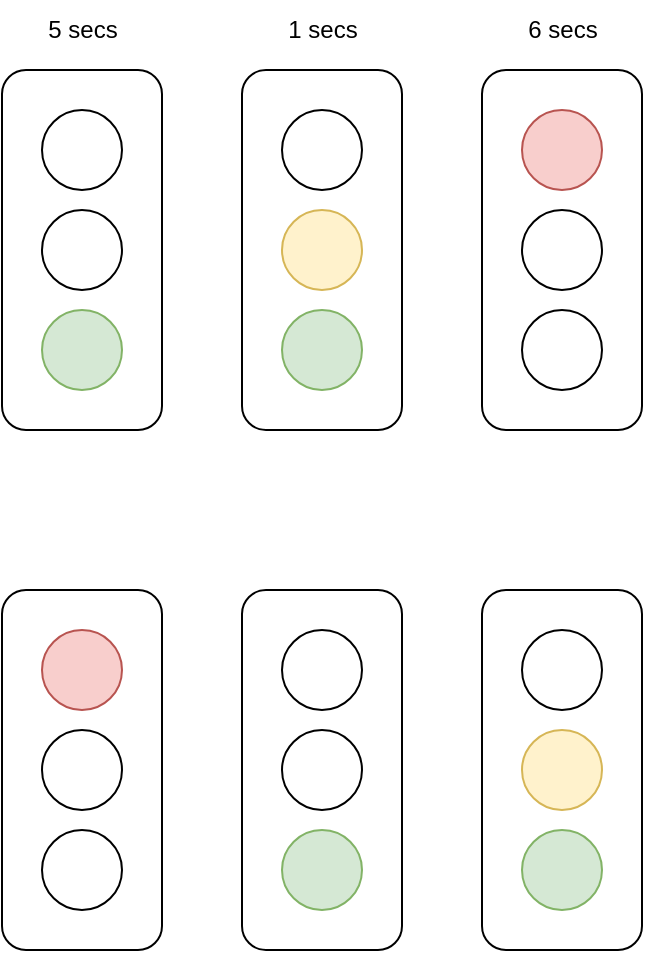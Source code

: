 <mxfile version="21.1.2" type="device">
  <diagram name="Pagina-1" id="zqDVRABl0oWVq-yWbJtv">
    <mxGraphModel dx="1434" dy="878" grid="1" gridSize="10" guides="1" tooltips="1" connect="1" arrows="1" fold="1" page="1" pageScale="1" pageWidth="1169" pageHeight="827" math="0" shadow="0">
      <root>
        <mxCell id="0" />
        <mxCell id="1" parent="0" />
        <mxCell id="7u8_g1AcbKTi1AhG3o0l-5" value="" style="rounded=1;whiteSpace=wrap;html=1;fillColor=none;" vertex="1" parent="1">
          <mxGeometry x="620" y="300" width="80" height="180" as="geometry" />
        </mxCell>
        <mxCell id="7u8_g1AcbKTi1AhG3o0l-6" value="" style="rounded=1;whiteSpace=wrap;html=1;fillColor=none;" vertex="1" parent="1">
          <mxGeometry x="740" y="300" width="80" height="180" as="geometry" />
        </mxCell>
        <mxCell id="7u8_g1AcbKTi1AhG3o0l-4" value="" style="rounded=1;whiteSpace=wrap;html=1;fillColor=none;" vertex="1" parent="1">
          <mxGeometry x="500" y="300" width="80" height="180" as="geometry" />
        </mxCell>
        <mxCell id="aSDOc75gLDM4C7DKzFp4-1" value="" style="ellipse;whiteSpace=wrap;html=1;aspect=fixed;fillColor=#d5e8d4;strokeColor=#82b366;" parent="1" vertex="1">
          <mxGeometry x="520" y="420" width="40" height="40" as="geometry" />
        </mxCell>
        <mxCell id="aSDOc75gLDM4C7DKzFp4-2" value="" style="ellipse;whiteSpace=wrap;html=1;aspect=fixed;" parent="1" vertex="1">
          <mxGeometry x="520" y="370" width="40" height="40" as="geometry" />
        </mxCell>
        <mxCell id="aSDOc75gLDM4C7DKzFp4-3" value="" style="ellipse;whiteSpace=wrap;html=1;aspect=fixed;" parent="1" vertex="1">
          <mxGeometry x="520" y="320" width="40" height="40" as="geometry" />
        </mxCell>
        <mxCell id="aSDOc75gLDM4C7DKzFp4-4" value="" style="ellipse;whiteSpace=wrap;html=1;aspect=fixed;fillColor=#d5e8d4;strokeColor=#82b366;" parent="1" vertex="1">
          <mxGeometry x="640" y="420" width="40" height="40" as="geometry" />
        </mxCell>
        <mxCell id="aSDOc75gLDM4C7DKzFp4-5" value="" style="ellipse;whiteSpace=wrap;html=1;aspect=fixed;fillColor=#fff2cc;strokeColor=#d6b656;" parent="1" vertex="1">
          <mxGeometry x="640" y="370" width="40" height="40" as="geometry" />
        </mxCell>
        <mxCell id="aSDOc75gLDM4C7DKzFp4-6" value="" style="ellipse;whiteSpace=wrap;html=1;aspect=fixed;" parent="1" vertex="1">
          <mxGeometry x="640" y="320" width="40" height="40" as="geometry" />
        </mxCell>
        <mxCell id="aSDOc75gLDM4C7DKzFp4-9" value="" style="ellipse;whiteSpace=wrap;html=1;aspect=fixed;fillColor=#f8cecc;strokeColor=#b85450;" parent="1" vertex="1">
          <mxGeometry x="760" y="320" width="40" height="40" as="geometry" />
        </mxCell>
        <mxCell id="aSDOc75gLDM4C7DKzFp4-10" value="" style="ellipse;whiteSpace=wrap;html=1;aspect=fixed;" parent="1" vertex="1">
          <mxGeometry x="760" y="370" width="40" height="40" as="geometry" />
        </mxCell>
        <mxCell id="aSDOc75gLDM4C7DKzFp4-11" value="" style="ellipse;whiteSpace=wrap;html=1;aspect=fixed;" parent="1" vertex="1">
          <mxGeometry x="760" y="420" width="40" height="40" as="geometry" />
        </mxCell>
        <mxCell id="7u8_g1AcbKTi1AhG3o0l-1" value="5 secs" style="text;html=1;align=center;verticalAlign=middle;resizable=0;points=[];autosize=1;strokeColor=none;fillColor=none;" vertex="1" parent="1">
          <mxGeometry x="510" y="265" width="60" height="30" as="geometry" />
        </mxCell>
        <mxCell id="7u8_g1AcbKTi1AhG3o0l-2" value="1 secs" style="text;html=1;align=center;verticalAlign=middle;resizable=0;points=[];autosize=1;strokeColor=none;fillColor=none;" vertex="1" parent="1">
          <mxGeometry x="630" y="265" width="60" height="30" as="geometry" />
        </mxCell>
        <mxCell id="7u8_g1AcbKTi1AhG3o0l-3" value="6 secs" style="text;html=1;align=center;verticalAlign=middle;resizable=0;points=[];autosize=1;strokeColor=none;fillColor=none;" vertex="1" parent="1">
          <mxGeometry x="750" y="265" width="60" height="30" as="geometry" />
        </mxCell>
        <mxCell id="7u8_g1AcbKTi1AhG3o0l-7" value="" style="rounded=1;whiteSpace=wrap;html=1;" vertex="1" parent="1">
          <mxGeometry x="740" y="560" width="80" height="180" as="geometry" />
        </mxCell>
        <mxCell id="7u8_g1AcbKTi1AhG3o0l-8" value="" style="rounded=1;whiteSpace=wrap;html=1;" vertex="1" parent="1">
          <mxGeometry x="500" y="560" width="80" height="180" as="geometry" />
        </mxCell>
        <mxCell id="7u8_g1AcbKTi1AhG3o0l-9" value="" style="rounded=1;whiteSpace=wrap;html=1;" vertex="1" parent="1">
          <mxGeometry x="620" y="560" width="80" height="180" as="geometry" />
        </mxCell>
        <mxCell id="7u8_g1AcbKTi1AhG3o0l-10" value="" style="ellipse;whiteSpace=wrap;html=1;aspect=fixed;fillColor=#d5e8d4;strokeColor=#82b366;" vertex="1" parent="1">
          <mxGeometry x="640" y="680" width="40" height="40" as="geometry" />
        </mxCell>
        <mxCell id="7u8_g1AcbKTi1AhG3o0l-11" value="" style="ellipse;whiteSpace=wrap;html=1;aspect=fixed;" vertex="1" parent="1">
          <mxGeometry x="640" y="630" width="40" height="40" as="geometry" />
        </mxCell>
        <mxCell id="7u8_g1AcbKTi1AhG3o0l-12" value="" style="ellipse;whiteSpace=wrap;html=1;aspect=fixed;" vertex="1" parent="1">
          <mxGeometry x="640" y="580" width="40" height="40" as="geometry" />
        </mxCell>
        <mxCell id="7u8_g1AcbKTi1AhG3o0l-13" value="" style="ellipse;whiteSpace=wrap;html=1;aspect=fixed;fillColor=#d5e8d4;strokeColor=#82b366;" vertex="1" parent="1">
          <mxGeometry x="760" y="680" width="40" height="40" as="geometry" />
        </mxCell>
        <mxCell id="7u8_g1AcbKTi1AhG3o0l-14" value="" style="ellipse;whiteSpace=wrap;html=1;aspect=fixed;fillColor=#fff2cc;strokeColor=#d6b656;" vertex="1" parent="1">
          <mxGeometry x="760" y="630" width="40" height="40" as="geometry" />
        </mxCell>
        <mxCell id="7u8_g1AcbKTi1AhG3o0l-15" value="" style="ellipse;whiteSpace=wrap;html=1;aspect=fixed;" vertex="1" parent="1">
          <mxGeometry x="760" y="580" width="40" height="40" as="geometry" />
        </mxCell>
        <mxCell id="7u8_g1AcbKTi1AhG3o0l-16" value="" style="ellipse;whiteSpace=wrap;html=1;aspect=fixed;fillColor=#f8cecc;strokeColor=#b85450;" vertex="1" parent="1">
          <mxGeometry x="520" y="580" width="40" height="40" as="geometry" />
        </mxCell>
        <mxCell id="7u8_g1AcbKTi1AhG3o0l-17" value="" style="ellipse;whiteSpace=wrap;html=1;aspect=fixed;" vertex="1" parent="1">
          <mxGeometry x="520" y="630" width="40" height="40" as="geometry" />
        </mxCell>
        <mxCell id="7u8_g1AcbKTi1AhG3o0l-18" value="" style="ellipse;whiteSpace=wrap;html=1;aspect=fixed;" vertex="1" parent="1">
          <mxGeometry x="520" y="680" width="40" height="40" as="geometry" />
        </mxCell>
      </root>
    </mxGraphModel>
  </diagram>
</mxfile>
